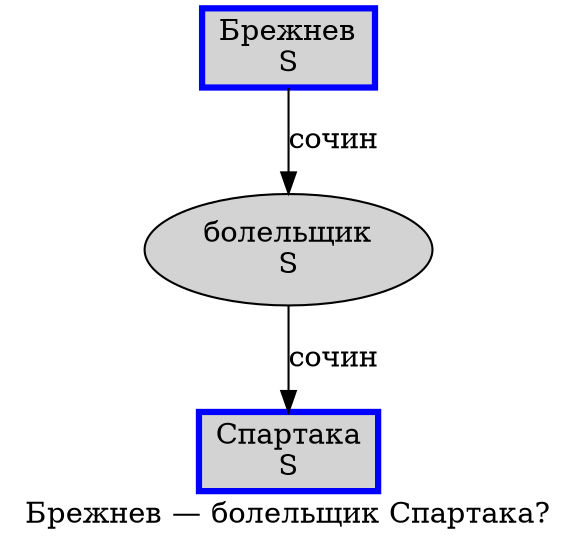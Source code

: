 digraph SENTENCE_3445 {
	graph [label="Брежнев — болельщик Спартака?"]
	node [style=filled]
		0 [label="Брежнев
S" color=blue fillcolor=lightgray penwidth=3 shape=box]
		2 [label="болельщик
S" color="" fillcolor=lightgray penwidth=1 shape=ellipse]
		3 [label="Спартака
S" color=blue fillcolor=lightgray penwidth=3 shape=box]
			0 -> 2 [label="сочин"]
			2 -> 3 [label="сочин"]
}